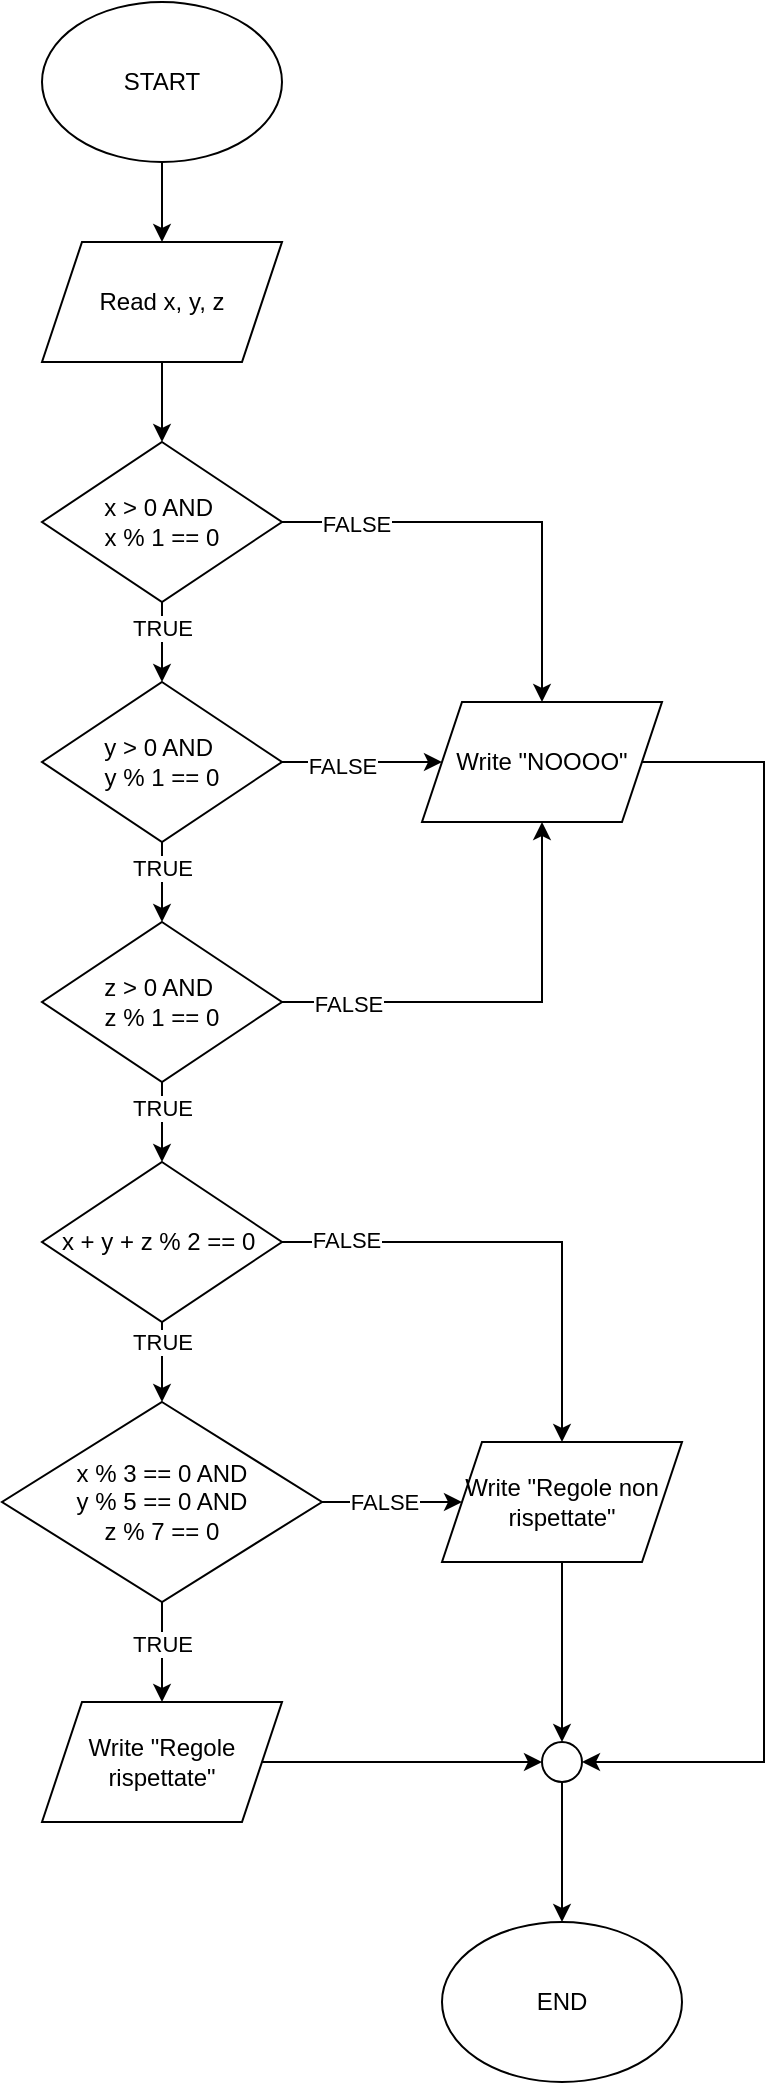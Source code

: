 <mxfile version="26.0.9">
  <diagram name="Pagina-1" id="l4VvD7tYNPrcx4afIGXf">
    <mxGraphModel dx="1042" dy="565" grid="1" gridSize="10" guides="1" tooltips="1" connect="1" arrows="1" fold="1" page="1" pageScale="1" pageWidth="827" pageHeight="1169" math="0" shadow="0">
      <root>
        <mxCell id="0" />
        <mxCell id="1" parent="0" />
        <mxCell id="6uU3z2y73_Ul8DEKeQhh-3" style="edgeStyle=orthogonalEdgeStyle;rounded=0;orthogonalLoop=1;jettySize=auto;html=1;entryX=0.5;entryY=0;entryDx=0;entryDy=0;" edge="1" parent="1" source="6uU3z2y73_Ul8DEKeQhh-1" target="6uU3z2y73_Ul8DEKeQhh-2">
          <mxGeometry relative="1" as="geometry" />
        </mxCell>
        <mxCell id="6uU3z2y73_Ul8DEKeQhh-1" value="START" style="ellipse;whiteSpace=wrap;html=1;" vertex="1" parent="1">
          <mxGeometry x="360" y="40" width="120" height="80" as="geometry" />
        </mxCell>
        <mxCell id="6uU3z2y73_Ul8DEKeQhh-5" style="edgeStyle=orthogonalEdgeStyle;rounded=0;orthogonalLoop=1;jettySize=auto;html=1;" edge="1" parent="1" source="6uU3z2y73_Ul8DEKeQhh-2">
          <mxGeometry relative="1" as="geometry">
            <mxPoint x="420" y="260" as="targetPoint" />
          </mxGeometry>
        </mxCell>
        <mxCell id="6uU3z2y73_Ul8DEKeQhh-2" value="Read x, y, z" style="shape=parallelogram;perimeter=parallelogramPerimeter;whiteSpace=wrap;html=1;fixedSize=1;" vertex="1" parent="1">
          <mxGeometry x="360" y="160" width="120" height="60" as="geometry" />
        </mxCell>
        <mxCell id="6uU3z2y73_Ul8DEKeQhh-7" style="edgeStyle=orthogonalEdgeStyle;rounded=0;orthogonalLoop=1;jettySize=auto;html=1;" edge="1" parent="1" source="6uU3z2y73_Ul8DEKeQhh-6">
          <mxGeometry relative="1" as="geometry">
            <mxPoint x="420" y="380" as="targetPoint" />
          </mxGeometry>
        </mxCell>
        <mxCell id="6uU3z2y73_Ul8DEKeQhh-8" value="TRUE" style="edgeLabel;html=1;align=center;verticalAlign=middle;resizable=0;points=[];" vertex="1" connectable="0" parent="6uU3z2y73_Ul8DEKeQhh-7">
          <mxGeometry x="-0.358" y="3" relative="1" as="geometry">
            <mxPoint x="-3" as="offset" />
          </mxGeometry>
        </mxCell>
        <mxCell id="6uU3z2y73_Ul8DEKeQhh-17" style="edgeStyle=orthogonalEdgeStyle;rounded=0;orthogonalLoop=1;jettySize=auto;html=1;entryX=0.5;entryY=0;entryDx=0;entryDy=0;" edge="1" parent="1" source="6uU3z2y73_Ul8DEKeQhh-6" target="6uU3z2y73_Ul8DEKeQhh-15">
          <mxGeometry relative="1" as="geometry" />
        </mxCell>
        <mxCell id="6uU3z2y73_Ul8DEKeQhh-19" value="FALSE" style="edgeLabel;html=1;align=center;verticalAlign=middle;resizable=0;points=[];" vertex="1" connectable="0" parent="6uU3z2y73_Ul8DEKeQhh-17">
          <mxGeometry x="-0.662" y="-1" relative="1" as="geometry">
            <mxPoint as="offset" />
          </mxGeometry>
        </mxCell>
        <mxCell id="6uU3z2y73_Ul8DEKeQhh-6" value="x &amp;gt; 0 AND&amp;nbsp;&lt;div&gt;x % 1 == 0&lt;/div&gt;" style="rhombus;whiteSpace=wrap;html=1;" vertex="1" parent="1">
          <mxGeometry x="360" y="260" width="120" height="80" as="geometry" />
        </mxCell>
        <mxCell id="6uU3z2y73_Ul8DEKeQhh-9" style="edgeStyle=orthogonalEdgeStyle;rounded=0;orthogonalLoop=1;jettySize=auto;html=1;" edge="1" parent="1" source="6uU3z2y73_Ul8DEKeQhh-11">
          <mxGeometry relative="1" as="geometry">
            <mxPoint x="420" y="500" as="targetPoint" />
          </mxGeometry>
        </mxCell>
        <mxCell id="6uU3z2y73_Ul8DEKeQhh-10" value="TRUE" style="edgeLabel;html=1;align=center;verticalAlign=middle;resizable=0;points=[];" vertex="1" connectable="0" parent="6uU3z2y73_Ul8DEKeQhh-9">
          <mxGeometry x="-0.358" y="3" relative="1" as="geometry">
            <mxPoint x="-3" as="offset" />
          </mxGeometry>
        </mxCell>
        <mxCell id="6uU3z2y73_Ul8DEKeQhh-16" style="edgeStyle=orthogonalEdgeStyle;rounded=0;orthogonalLoop=1;jettySize=auto;html=1;entryX=0;entryY=0.5;entryDx=0;entryDy=0;" edge="1" parent="1" source="6uU3z2y73_Ul8DEKeQhh-11" target="6uU3z2y73_Ul8DEKeQhh-15">
          <mxGeometry relative="1" as="geometry" />
        </mxCell>
        <mxCell id="6uU3z2y73_Ul8DEKeQhh-20" value="FALSE" style="edgeLabel;html=1;align=center;verticalAlign=middle;resizable=0;points=[];" vertex="1" connectable="0" parent="6uU3z2y73_Ul8DEKeQhh-16">
          <mxGeometry x="-0.245" y="-2" relative="1" as="geometry">
            <mxPoint as="offset" />
          </mxGeometry>
        </mxCell>
        <mxCell id="6uU3z2y73_Ul8DEKeQhh-11" value="y &amp;gt; 0 AND&amp;nbsp;&lt;div&gt;y % 1 == 0&lt;/div&gt;" style="rhombus;whiteSpace=wrap;html=1;" vertex="1" parent="1">
          <mxGeometry x="360" y="380" width="120" height="80" as="geometry" />
        </mxCell>
        <mxCell id="6uU3z2y73_Ul8DEKeQhh-12" style="edgeStyle=orthogonalEdgeStyle;rounded=0;orthogonalLoop=1;jettySize=auto;html=1;" edge="1" parent="1" source="6uU3z2y73_Ul8DEKeQhh-14">
          <mxGeometry relative="1" as="geometry">
            <mxPoint x="420" y="620" as="targetPoint" />
          </mxGeometry>
        </mxCell>
        <mxCell id="6uU3z2y73_Ul8DEKeQhh-13" value="TRUE" style="edgeLabel;html=1;align=center;verticalAlign=middle;resizable=0;points=[];" vertex="1" connectable="0" parent="6uU3z2y73_Ul8DEKeQhh-12">
          <mxGeometry x="-0.358" y="3" relative="1" as="geometry">
            <mxPoint x="-3" as="offset" />
          </mxGeometry>
        </mxCell>
        <mxCell id="6uU3z2y73_Ul8DEKeQhh-18" style="edgeStyle=orthogonalEdgeStyle;rounded=0;orthogonalLoop=1;jettySize=auto;html=1;entryX=0.5;entryY=1;entryDx=0;entryDy=0;" edge="1" parent="1" source="6uU3z2y73_Ul8DEKeQhh-14" target="6uU3z2y73_Ul8DEKeQhh-15">
          <mxGeometry relative="1" as="geometry" />
        </mxCell>
        <mxCell id="6uU3z2y73_Ul8DEKeQhh-21" value="FALSE" style="edgeLabel;html=1;align=center;verticalAlign=middle;resizable=0;points=[];" vertex="1" connectable="0" parent="6uU3z2y73_Ul8DEKeQhh-18">
          <mxGeometry x="-0.698" y="-1" relative="1" as="geometry">
            <mxPoint as="offset" />
          </mxGeometry>
        </mxCell>
        <mxCell id="6uU3z2y73_Ul8DEKeQhh-14" value="z &amp;gt; 0 AND&amp;nbsp;&lt;div&gt;z % 1 == 0&lt;/div&gt;" style="rhombus;whiteSpace=wrap;html=1;" vertex="1" parent="1">
          <mxGeometry x="360" y="500" width="120" height="80" as="geometry" />
        </mxCell>
        <mxCell id="6uU3z2y73_Ul8DEKeQhh-40" style="edgeStyle=orthogonalEdgeStyle;rounded=0;orthogonalLoop=1;jettySize=auto;html=1;entryX=1;entryY=0.5;entryDx=0;entryDy=0;" edge="1" parent="1" source="6uU3z2y73_Ul8DEKeQhh-15" target="6uU3z2y73_Ul8DEKeQhh-35">
          <mxGeometry relative="1" as="geometry">
            <mxPoint x="720" y="930.8" as="targetPoint" />
            <Array as="points">
              <mxPoint x="721" y="420" />
              <mxPoint x="721" y="920" />
            </Array>
          </mxGeometry>
        </mxCell>
        <mxCell id="6uU3z2y73_Ul8DEKeQhh-15" value="Write &quot;NOOOO&quot;" style="shape=parallelogram;perimeter=parallelogramPerimeter;whiteSpace=wrap;html=1;fixedSize=1;" vertex="1" parent="1">
          <mxGeometry x="550" y="390" width="120" height="60" as="geometry" />
        </mxCell>
        <mxCell id="6uU3z2y73_Ul8DEKeQhh-25" style="edgeStyle=orthogonalEdgeStyle;rounded=0;orthogonalLoop=1;jettySize=auto;html=1;entryX=0.5;entryY=0;entryDx=0;entryDy=0;" edge="1" parent="1" source="6uU3z2y73_Ul8DEKeQhh-23" target="6uU3z2y73_Ul8DEKeQhh-24">
          <mxGeometry relative="1" as="geometry" />
        </mxCell>
        <mxCell id="6uU3z2y73_Ul8DEKeQhh-26" value="TRUE" style="edgeLabel;html=1;align=center;verticalAlign=middle;resizable=0;points=[];" vertex="1" connectable="0" parent="6uU3z2y73_Ul8DEKeQhh-25">
          <mxGeometry x="-0.5" relative="1" as="geometry">
            <mxPoint as="offset" />
          </mxGeometry>
        </mxCell>
        <mxCell id="6uU3z2y73_Ul8DEKeQhh-33" style="edgeStyle=orthogonalEdgeStyle;rounded=0;orthogonalLoop=1;jettySize=auto;html=1;entryX=0.5;entryY=0;entryDx=0;entryDy=0;" edge="1" parent="1" source="6uU3z2y73_Ul8DEKeQhh-23" target="6uU3z2y73_Ul8DEKeQhh-30">
          <mxGeometry relative="1" as="geometry" />
        </mxCell>
        <mxCell id="6uU3z2y73_Ul8DEKeQhh-34" value="FALSE" style="edgeLabel;html=1;align=center;verticalAlign=middle;resizable=0;points=[];" vertex="1" connectable="0" parent="6uU3z2y73_Ul8DEKeQhh-33">
          <mxGeometry x="-0.737" y="1" relative="1" as="geometry">
            <mxPoint as="offset" />
          </mxGeometry>
        </mxCell>
        <mxCell id="6uU3z2y73_Ul8DEKeQhh-23" value="x + y + z % 2 == 0&amp;nbsp;" style="rhombus;whiteSpace=wrap;html=1;" vertex="1" parent="1">
          <mxGeometry x="360" y="620" width="120" height="80" as="geometry" />
        </mxCell>
        <mxCell id="6uU3z2y73_Ul8DEKeQhh-27" style="edgeStyle=orthogonalEdgeStyle;rounded=0;orthogonalLoop=1;jettySize=auto;html=1;" edge="1" parent="1" source="6uU3z2y73_Ul8DEKeQhh-24">
          <mxGeometry relative="1" as="geometry">
            <mxPoint x="420" y="890" as="targetPoint" />
          </mxGeometry>
        </mxCell>
        <mxCell id="6uU3z2y73_Ul8DEKeQhh-28" value="TRUE" style="edgeLabel;html=1;align=center;verticalAlign=middle;resizable=0;points=[];" vertex="1" connectable="0" parent="6uU3z2y73_Ul8DEKeQhh-27">
          <mxGeometry x="-0.168" y="-4" relative="1" as="geometry">
            <mxPoint x="4" as="offset" />
          </mxGeometry>
        </mxCell>
        <mxCell id="6uU3z2y73_Ul8DEKeQhh-31" style="edgeStyle=orthogonalEdgeStyle;rounded=0;orthogonalLoop=1;jettySize=auto;html=1;entryX=0;entryY=0.5;entryDx=0;entryDy=0;" edge="1" parent="1" source="6uU3z2y73_Ul8DEKeQhh-24" target="6uU3z2y73_Ul8DEKeQhh-30">
          <mxGeometry relative="1" as="geometry" />
        </mxCell>
        <mxCell id="6uU3z2y73_Ul8DEKeQhh-32" value="FALSE" style="edgeLabel;html=1;align=center;verticalAlign=middle;resizable=0;points=[];" vertex="1" connectable="0" parent="6uU3z2y73_Ul8DEKeQhh-31">
          <mxGeometry x="-0.416" y="-1" relative="1" as="geometry">
            <mxPoint x="10" y="-1" as="offset" />
          </mxGeometry>
        </mxCell>
        <mxCell id="6uU3z2y73_Ul8DEKeQhh-24" value="x % 3 == 0 AND&lt;div&gt;y % 5 == 0 AND&lt;/div&gt;&lt;div&gt;z % 7 == 0&lt;/div&gt;" style="rhombus;whiteSpace=wrap;html=1;" vertex="1" parent="1">
          <mxGeometry x="340" y="740" width="160" height="100" as="geometry" />
        </mxCell>
        <mxCell id="6uU3z2y73_Ul8DEKeQhh-36" style="edgeStyle=orthogonalEdgeStyle;rounded=0;orthogonalLoop=1;jettySize=auto;html=1;entryX=0;entryY=0.5;entryDx=0;entryDy=0;" edge="1" parent="1" source="6uU3z2y73_Ul8DEKeQhh-29" target="6uU3z2y73_Ul8DEKeQhh-35">
          <mxGeometry relative="1" as="geometry" />
        </mxCell>
        <mxCell id="6uU3z2y73_Ul8DEKeQhh-29" value="Write &quot;Regole rispettate&quot;" style="shape=parallelogram;perimeter=parallelogramPerimeter;whiteSpace=wrap;html=1;fixedSize=1;" vertex="1" parent="1">
          <mxGeometry x="360" y="890" width="120" height="60" as="geometry" />
        </mxCell>
        <mxCell id="6uU3z2y73_Ul8DEKeQhh-37" style="edgeStyle=orthogonalEdgeStyle;rounded=0;orthogonalLoop=1;jettySize=auto;html=1;entryX=0.5;entryY=0;entryDx=0;entryDy=0;" edge="1" parent="1" source="6uU3z2y73_Ul8DEKeQhh-30" target="6uU3z2y73_Ul8DEKeQhh-35">
          <mxGeometry relative="1" as="geometry" />
        </mxCell>
        <mxCell id="6uU3z2y73_Ul8DEKeQhh-30" value="Write &quot;Regole non rispettate&quot;" style="shape=parallelogram;perimeter=parallelogramPerimeter;whiteSpace=wrap;html=1;fixedSize=1;" vertex="1" parent="1">
          <mxGeometry x="560" y="760" width="120" height="60" as="geometry" />
        </mxCell>
        <mxCell id="6uU3z2y73_Ul8DEKeQhh-38" style="edgeStyle=orthogonalEdgeStyle;rounded=0;orthogonalLoop=1;jettySize=auto;html=1;" edge="1" parent="1" source="6uU3z2y73_Ul8DEKeQhh-35">
          <mxGeometry relative="1" as="geometry">
            <mxPoint x="620" y="1000" as="targetPoint" />
          </mxGeometry>
        </mxCell>
        <mxCell id="6uU3z2y73_Ul8DEKeQhh-35" value="" style="ellipse;whiteSpace=wrap;html=1;aspect=fixed;" vertex="1" parent="1">
          <mxGeometry x="610" y="910" width="20" height="20" as="geometry" />
        </mxCell>
        <mxCell id="6uU3z2y73_Ul8DEKeQhh-39" value="END" style="ellipse;whiteSpace=wrap;html=1;" vertex="1" parent="1">
          <mxGeometry x="560" y="1000" width="120" height="80" as="geometry" />
        </mxCell>
      </root>
    </mxGraphModel>
  </diagram>
</mxfile>
